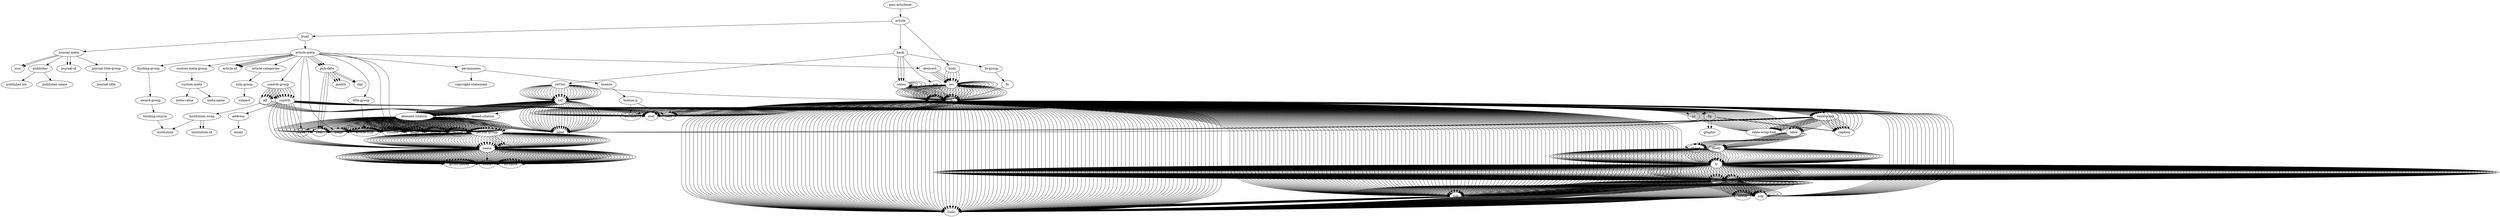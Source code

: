 digraph {
	"pmc-articleset" [label="pmc-articleset"]
	"pmc-articleset" -> article
	article [label=article]
	article -> front
	front [label=front]
	front -> "journal-meta"
	"journal-meta" [label="journal-meta"]
	"journal-meta" -> "journal-id"
	"journal-id" [label="journal-id"]
	"journal-meta" -> "journal-id"
	"journal-id" [label="journal-id"]
	"journal-meta" -> "journal-title-group"
	"journal-title-group" [label="journal-title-group"]
	"journal-title-group" -> "journal-title"
	"journal-title" [label="journal-title"]
	"journal-meta" -> issn
	issn [label=issn]
	"journal-meta" -> issn
	issn [label=issn]
	"journal-meta" -> publisher
	publisher [label=publisher]
	publisher -> "publisher-name"
	"publisher-name" [label="publisher-name"]
	publisher -> "publisher-loc"
	"publisher-loc" [label="publisher-loc"]
	front -> "article-meta"
	"article-meta" [label="article-meta"]
	"article-meta" -> "article-id"
	"article-id" [label="article-id"]
	"article-meta" -> "article-id"
	"article-id" [label="article-id"]
	"article-meta" -> "article-id"
	"article-id" [label="article-id"]
	"article-meta" -> "article-id"
	"article-id" [label="article-id"]
	"article-meta" -> "article-categories"
	"article-categories" [label="article-categories"]
	"article-categories" -> "subj-group"
	"subj-group" [label="subj-group"]
	"subj-group" -> subject
	subject [label=subject]
	"article-meta" -> "title-group"
	"title-group" [label="title-group"]
	"title-group" -> "article-title"
	"article-title" [label="article-title"]
	"article-meta" -> "contrib-group"
	"contrib-group" [label="contrib-group"]
	"contrib-group" -> contrib
	contrib [label=contrib]
	contrib -> name
	name [label=name]
	name -> surname
	surname [label=surname]
	name -> "given-names"
	"given-names" [label="given-names"]
	contrib -> address
	address [label=address]
	address -> email
	email [label=email]
	contrib -> xref
	xref [label=xref]
	contrib -> xref
	xref [label=xref]
	"contrib-group" -> contrib
	contrib [label=contrib]
	contrib -> name
	name [label=name]
	name -> surname
	surname [label=surname]
	name -> "given-names"
	"given-names" [label="given-names"]
	contrib -> xref
	xref [label=xref]
	"contrib-group" -> contrib
	contrib [label=contrib]
	contrib -> name
	name [label=name]
	name -> surname
	surname [label=surname]
	name -> "given-names"
	"given-names" [label="given-names"]
	contrib -> xref
	xref [label=xref]
	"contrib-group" -> contrib
	contrib [label=contrib]
	contrib -> name
	name [label=name]
	name -> surname
	surname [label=surname]
	name -> "given-names"
	"given-names" [label="given-names"]
	contrib -> xref
	xref [label=xref]
	"contrib-group" -> contrib
	contrib [label=contrib]
	contrib -> name
	name [label=name]
	name -> surname
	surname [label=surname]
	name -> "given-names"
	"given-names" [label="given-names"]
	contrib -> xref
	xref [label=xref]
	"contrib-group" -> contrib
	contrib [label=contrib]
	contrib -> name
	name [label=name]
	name -> surname
	surname [label=surname]
	name -> "given-names"
	"given-names" [label="given-names"]
	contrib -> xref
	xref [label=xref]
	"contrib-group" -> contrib
	contrib [label=contrib]
	contrib -> name
	name [label=name]
	name -> surname
	surname [label=surname]
	name -> "given-names"
	"given-names" [label="given-names"]
	contrib -> xref
	xref [label=xref]
	"contrib-group" -> contrib
	contrib [label=contrib]
	contrib -> name
	name [label=name]
	name -> surname
	surname [label=surname]
	name -> "given-names"
	"given-names" [label="given-names"]
	contrib -> xref
	xref [label=xref]
	"contrib-group" -> contrib
	contrib [label=contrib]
	contrib -> name
	name [label=name]
	name -> surname
	surname [label=surname]
	name -> "given-names"
	"given-names" [label="given-names"]
	contrib -> xref
	xref [label=xref]
	"contrib-group" -> aff
	aff [label=aff]
	aff -> label
	label [label=label]
	"contrib-group" -> aff
	aff [label=aff]
	aff -> label
	label [label=label]
	"contrib-group" -> aff
	aff [label=aff]
	aff -> label
	label [label=label]
	"contrib-group" -> aff
	aff [label=aff]
	aff -> label
	label [label=label]
	aff -> "institution-wrap"
	"institution-wrap" [label="institution-wrap"]
	"institution-wrap" -> "institution-id"
	"institution-id" [label="institution-id"]
	"institution-wrap" -> "institution-id"
	"institution-id" [label="institution-id"]
	"institution-wrap" -> institution
	institution [label=institution]
	"contrib-group" -> aff
	aff [label=aff]
	aff -> label
	label [label=label]
	"contrib-group" -> aff
	aff [label=aff]
	aff -> label
	label [label=label]
	"article-meta" -> "pub-date"
	"pub-date" [label="pub-date"]
	"pub-date" -> day
	day [label=day]
	"pub-date" -> month
	month [label=month]
	"pub-date" -> year
	year [label=year]
	"article-meta" -> "pub-date"
	"pub-date" [label="pub-date"]
	"pub-date" -> day
	day [label=day]
	"pub-date" -> month
	month [label=month]
	"pub-date" -> year
	year [label=year]
	"article-meta" -> "pub-date"
	"pub-date" [label="pub-date"]
	"pub-date" -> month
	month [label=month]
	"pub-date" -> year
	year [label=year]
	"article-meta" -> volume
	volume [label=volume]
	"article-meta" -> issue
	issue [label=issue]
	"article-meta" -> fpage
	fpage [label=fpage]
	"article-meta" -> lpage
	lpage [label=lpage]
	"article-meta" -> permissions
	permissions [label=permissions]
	permissions -> "copyright-statement"
	"copyright-statement" [label="copyright-statement"]
	permissions -> license
	license [label=license]
	license -> "license-p"
	"license-p" [label="license-p"]
	"license-p" -> bold
	bold [label=bold]
	"license-p" -> "ext-link"
	"ext-link" [label="ext-link"]
	"article-meta" -> abstract
	abstract [label=abstract]
	abstract -> sec
	sec [label=sec]
	sec -> title
	title [label=title]
	sec -> p
	p [label=p]
	abstract -> sec
	sec [label=sec]
	sec -> title
	title [label=title]
	sec -> p
	p [label=p]
	abstract -> sec
	sec [label=sec]
	sec -> title
	title [label=title]
	sec -> p
	p [label=p]
	p -> italic
	italic [label=italic]
	p -> sub
	sub [label=sub]
	p -> italic
	italic [label=italic]
	p -> sub
	sub [label=sub]
	p -> italic
	italic [label=italic]
	p -> sub
	sub [label=sub]
	abstract -> sec
	sec [label=sec]
	sec -> title
	title [label=title]
	sec -> p
	p [label=p]
	"article-meta" -> "funding-group"
	"funding-group" [label="funding-group"]
	"funding-group" -> "award-group"
	"award-group" [label="award-group"]
	"award-group" -> "funding-source"
	"funding-source" [label="funding-source"]
	"funding-source" -> institution
	institution [label=institution]
	"article-meta" -> "custom-meta-group"
	"custom-meta-group" [label="custom-meta-group"]
	"custom-meta-group" -> "custom-meta"
	"custom-meta" [label="custom-meta"]
	"custom-meta" -> "meta-name"
	"meta-name" [label="meta-name"]
	"custom-meta" -> "meta-value"
	"meta-value" [label="meta-value"]
	article -> body
	body [label=body]
	body -> sec
	sec [label=sec]
	sec -> title
	title [label=title]
	sec -> p
	p [label=p]
	p -> "table-wrap"
	"table-wrap" [label="table-wrap"]
	"table-wrap" -> table
	table [label=table]
	table -> tbody
	tbody [label=tbody]
	tbody -> tr
	tr [label=tr]
	tr -> td
	td [label=td]
	tbody -> tr
	tr [label=tr]
	tr -> td
	td [label=td]
	tbody -> tr
	tr [label=tr]
	tr -> td
	td [label=td]
	body -> sec
	sec [label=sec]
	sec -> title
	title [label=title]
	sec -> p
	p [label=p]
	p -> xref
	xref [label=xref]
	p -> xref
	xref [label=xref]
	p -> xref
	xref [label=xref]
	p -> xref
	xref [label=xref]
	p -> xref
	xref [label=xref]
	p -> sc
	sc [label=sc]
	p -> xref
	xref [label=xref]
	p -> xref
	xref [label=xref]
	p -> xref
	xref [label=xref]
	p -> xref
	xref [label=xref]
	p -> xref
	xref [label=xref]
	p -> xref
	xref [label=xref]
	sec -> p
	p [label=p]
	p -> xref
	xref [label=xref]
	p -> xref
	xref [label=xref]
	p -> xref
	xref [label=xref]
	p -> xref
	xref [label=xref]
	p -> xref
	xref [label=xref]
	p -> xref
	xref [label=xref]
	p -> xref
	xref [label=xref]
	p -> xref
	xref [label=xref]
	p -> xref
	xref [label=xref]
	sec -> p
	p [label=p]
	p -> xref
	xref [label=xref]
	p -> xref
	xref [label=xref]
	body -> sec
	sec [label=sec]
	sec -> title
	title [label=title]
	sec -> sec
	sec [label=sec]
	sec -> title
	title [label=title]
	sec -> p
	p [label=p]
	sec -> p
	p [label=p]
	p -> sup
	sup [label=sup]
	sec -> p
	p [label=p]
	sec -> sec
	sec [label=sec]
	sec -> title
	title [label=title]
	sec -> p
	p [label=p]
	p -> xref
	xref [label=xref]
	p -> italic
	italic [label=italic]
	p -> sub
	sub [label=sub]
	p -> sub
	sub [label=sub]
	p -> sub
	sub [label=sub]
	sec -> p
	p [label=p]
	p -> sub
	sub [label=sub]
	p -> xref
	xref [label=xref]
	sec -> p
	p [label=p]
	p -> italic
	italic [label=italic]
	p -> sub
	sub [label=sub]
	p -> xref
	xref [label=xref]
	sec -> p
	p [label=p]
	sec -> p
	p [label=p]
	p -> sub
	sub [label=sub]
	p -> xref
	xref [label=xref]
	sec -> sec
	sec [label=sec]
	sec -> title
	title [label=title]
	sec -> p
	p [label=p]
	p -> sup
	sup [label=sup]
	p -> sup
	sup [label=sup]
	p -> sup
	sup [label=sup]
	p -> sup
	sup [label=sup]
	p -> sup
	sup [label=sup]
	p -> sup
	sup [label=sup]
	sec -> sec
	sec [label=sec]
	sec -> title
	title [label=title]
	sec -> p
	p [label=p]
	sec -> p
	p [label=p]
	sec -> p
	p [label=p]
	p -> italic
	italic [label=italic]
	p -> sub
	sub [label=sub]
	p -> italic
	italic [label=italic]
	p -> sub
	sub [label=sub]
	p -> sub
	sub [label=sub]
	p -> sub
	sub [label=sub]
	p -> italic
	italic [label=italic]
	p -> sub
	sub [label=sub]
	sec -> p
	p [label=p]
	body -> sec
	sec [label=sec]
	sec -> title
	title [label=title]
	sec -> sec
	sec [label=sec]
	sec -> title
	title [label=title]
	sec -> p
	p [label=p]
	p -> xref
	xref [label=xref]
	p -> "table-wrap"
	"table-wrap" [label="table-wrap"]
	"table-wrap" -> label
	label [label=label]
	"table-wrap" -> caption
	caption [label=caption]
	caption -> p
	p [label=p]
	"table-wrap" -> table
	table [label=table]
	table -> thead
	thead [label=thead]
	thead -> tr
	tr [label=tr]
	tr -> th
	th [label=th]
	tr -> th
	th [label=th]
	th -> italic
	italic [label=italic]
	tr -> th
	th [label=th]
	th -> italic
	italic [label=italic]
	tr -> th
	th [label=th]
	th -> italic
	italic [label=italic]
	table -> tbody
	tbody [label=tbody]
	tbody -> tr
	tr [label=tr]
	tr -> td
	td [label=td]
	tr -> td
	td [label=td]
	tr -> td
	td [label=td]
	tr -> td
	td [label=td]
	tbody -> tr
	tr [label=tr]
	tr -> td
	td [label=td]
	tr -> td
	td [label=td]
	tr -> td
	td [label=td]
	tr -> td
	td [label=td]
	tbody -> tr
	tr [label=tr]
	tr -> td
	td [label=td]
	tr -> td
	td [label=td]
	tr -> td
	td [label=td]
	tr -> td
	td [label=td]
	tbody -> tr
	tr [label=tr]
	tr -> td
	td [label=td]
	tr -> td
	td [label=td]
	tr -> td
	td [label=td]
	tr -> td
	td [label=td]
	tbody -> tr
	tr [label=tr]
	tr -> td
	td [label=td]
	tbody -> tr
	tr [label=tr]
	tr -> td
	td [label=td]
	tr -> td
	td [label=td]
	tr -> td
	td [label=td]
	tr -> td
	td [label=td]
	tbody -> tr
	tr [label=tr]
	tr -> td
	td [label=td]
	tr -> td
	td [label=td]
	tr -> td
	td [label=td]
	tr -> td
	td [label=td]
	tbody -> tr
	tr [label=tr]
	tr -> td
	td [label=td]
	tr -> td
	td [label=td]
	tr -> td
	td [label=td]
	tr -> td
	td [label=td]
	tbody -> tr
	tr [label=tr]
	tr -> td
	td [label=td]
	tbody -> tr
	tr [label=tr]
	tr -> td
	td [label=td]
	tr -> td
	td [label=td]
	tr -> td
	td [label=td]
	tr -> td
	td [label=td]
	tbody -> tr
	tr [label=tr]
	tr -> td
	td [label=td]
	tr -> td
	td [label=td]
	tr -> td
	td [label=td]
	tr -> td
	td [label=td]
	tbody -> tr
	tr [label=tr]
	tr -> td
	td [label=td]
	tr -> td
	td [label=td]
	tr -> td
	td [label=td]
	tr -> td
	td [label=td]
	tbody -> tr
	tr [label=tr]
	tr -> td
	td [label=td]
	tr -> td
	td [label=td]
	tr -> td
	td [label=td]
	tr -> td
	td [label=td]
	tbody -> tr
	tr [label=tr]
	tr -> td
	td [label=td]
	td -> sup
	sup [label=sup]
	tr -> td
	td [label=td]
	tr -> td
	td [label=td]
	tr -> td
	td [label=td]
	"table-wrap" -> "table-wrap-foot"
	"table-wrap-foot" [label="table-wrap-foot"]
	"table-wrap-foot" -> p
	p [label=p]
	p -> italic
	italic [label=italic]
	"table-wrap-foot" -> p
	p [label=p]
	p -> italic
	italic [label=italic]
	p -> italic
	italic [label=italic]
	sec -> sec
	sec [label=sec]
	sec -> title
	title [label=title]
	sec -> p
	p [label=p]
	p -> xref
	xref [label=xref]
	p -> xref
	xref [label=xref]
	p -> fig
	fig [label=fig]
	fig -> label
	label [label=label]
	fig -> caption
	caption [label=caption]
	caption -> p
	p [label=p]
	p -> bold
	bold [label=bold]
	p -> bold
	bold [label=bold]
	p -> bold
	bold [label=bold]
	p -> italic
	italic [label=italic]
	p -> italic
	italic [label=italic]
	p -> italic
	italic [label=italic]
	fig -> graphic
	graphic [label=graphic]
	p -> fig
	fig [label=fig]
	fig -> label
	label [label=label]
	fig -> caption
	caption [label=caption]
	caption -> p
	p [label=p]
	p -> bold
	bold [label=bold]
	p -> bold
	bold [label=bold]
	p -> bold
	bold [label=bold]
	p -> italic
	italic [label=italic]
	p -> italic
	italic [label=italic]
	p -> italic
	italic [label=italic]
	p -> italic
	italic [label=italic]
	fig -> graphic
	graphic [label=graphic]
	sec -> sec
	sec [label=sec]
	sec -> title
	title [label=title]
	sec -> p
	p [label=p]
	p -> xref
	xref [label=xref]
	p -> xref
	xref [label=xref]
	p -> italic
	italic [label=italic]
	p -> sub
	sub [label=sub]
	p -> xref
	xref [label=xref]
	p -> xref
	xref [label=xref]
	p -> sub
	sub [label=sub]
	p -> sub
	sub [label=sub]
	p -> italic
	italic [label=italic]
	p -> sub
	sub [label=sub]
	p -> "table-wrap"
	"table-wrap" [label="table-wrap"]
	"table-wrap" -> label
	label [label=label]
	"table-wrap" -> caption
	caption [label=caption]
	caption -> p
	p [label=p]
	"table-wrap" -> table
	table [label=table]
	table -> thead
	thead [label=thead]
	thead -> tr
	tr [label=tr]
	tr -> th
	th [label=th]
	tr -> th
	th [label=th]
	th -> break
	break [label=break]
	th -> italic
	italic [label=italic]
	th -> italic
	italic [label=italic]
	tr -> th
	th [label=th]
	th -> break
	break [label=break]
	th -> italic
	italic [label=italic]
	th -> italic
	italic [label=italic]
	tr -> th
	th [label=th]
	th -> break
	break [label=break]
	th -> italic
	italic [label=italic]
	th -> italic
	italic [label=italic]
	table -> tbody
	tbody [label=tbody]
	tbody -> tr
	tr [label=tr]
	tr -> td
	td [label=td]
	tbody -> tr
	tr [label=tr]
	tr -> td
	td [label=td]
	td -> sub
	sub [label=sub]
	tr -> td
	td [label=td]
	tr -> td
	td [label=td]
	tr -> td
	td [label=td]
	tbody -> tr
	tr [label=tr]
	tr -> td
	td [label=td]
	td -> sub
	sub [label=sub]
	tr -> td
	td [label=td]
	tr -> td
	td [label=td]
	tr -> td
	td [label=td]
	tbody -> tr
	tr [label=tr]
	tr -> td
	td [label=td]
	td -> italic
	italic [label=italic]
	td -> sub
	sub [label=sub]
	tr -> td
	td [label=td]
	tr -> td
	td [label=td]
	tr -> td
	td [label=td]
	tbody -> tr
	tr [label=tr]
	tr -> td
	td [label=td]
	td -> italic
	italic [label=italic]
	td -> sub
	sub [label=sub]
	tr -> td
	td [label=td]
	tr -> td
	td [label=td]
	tr -> td
	td [label=td]
	tbody -> tr
	tr [label=tr]
	tr -> td
	td [label=td]
	td -> italic
	italic [label=italic]
	td -> sub
	sub [label=sub]
	tr -> td
	td [label=td]
	tr -> td
	td [label=td]
	tr -> td
	td [label=td]
	tbody -> tr
	tr [label=tr]
	tr -> td
	td [label=td]
	td -> sub
	sub [label=sub]
	td -> sup
	sup [label=sup]
	tr -> td
	td [label=td]
	tr -> td
	td [label=td]
	tr -> td
	td [label=td]
	tbody -> tr
	tr [label=tr]
	tr -> td
	td [label=td]
	td -> sub
	sub [label=sub]
	td -> sup
	sup [label=sup]
	tr -> td
	td [label=td]
	tr -> td
	td [label=td]
	tr -> td
	td [label=td]
	tbody -> tr
	tr [label=tr]
	tr -> td
	td [label=td]
	td -> italic
	italic [label=italic]
	td -> sub
	sub [label=sub]
	td -> sup
	sup [label=sup]
	tr -> td
	td [label=td]
	tr -> td
	td [label=td]
	tr -> td
	td [label=td]
	"table-wrap" -> table
	table [label=table]
	table -> thead
	thead [label=thead]
	thead -> tr
	tr [label=tr]
	tr -> th
	th [label=th]
	tr -> th
	th [label=th]
	th -> break
	break [label=break]
	th -> break
	break [label=break]
	th -> italic
	italic [label=italic]
	th -> italic
	italic [label=italic]
	tr -> th
	th [label=th]
	th -> break
	break [label=break]
	th -> italic
	italic [label=italic]
	th -> italic
	italic [label=italic]
	tr -> th
	th [label=th]
	th -> break
	break [label=break]
	th -> italic
	italic [label=italic]
	th -> italic
	italic [label=italic]
	table -> tbody
	tbody [label=tbody]
	tbody -> tr
	tr [label=tr]
	tr -> td
	td [label=td]
	tbody -> tr
	tr [label=tr]
	tr -> td
	td [label=td]
	td -> sub
	sub [label=sub]
	tr -> td
	td [label=td]
	tr -> td
	td [label=td]
	tr -> td
	td [label=td]
	tbody -> tr
	tr [label=tr]
	tr -> td
	td [label=td]
	td -> sub
	sub [label=sub]
	tr -> td
	td [label=td]
	tr -> td
	td [label=td]
	tr -> td
	td [label=td]
	td -> sup
	sup [label=sup]
	tbody -> tr
	tr [label=tr]
	tr -> td
	td [label=td]
	td -> italic
	italic [label=italic]
	td -> sub
	sub [label=sub]
	tr -> td
	td [label=td]
	tr -> td
	td [label=td]
	tr -> td
	td [label=td]
	td -> sup
	sup [label=sup]
	tbody -> tr
	tr [label=tr]
	tr -> td
	td [label=td]
	td -> italic
	italic [label=italic]
	td -> sub
	sub [label=sub]
	tr -> td
	td [label=td]
	tr -> td
	td [label=td]
	tr -> td
	td [label=td]
	td -> sup
	sup [label=sup]
	tbody -> tr
	tr [label=tr]
	tr -> td
	td [label=td]
	td -> italic
	italic [label=italic]
	td -> sub
	sub [label=sub]
	tr -> td
	td [label=td]
	tr -> td
	td [label=td]
	tr -> td
	td [label=td]
	tbody -> tr
	tr [label=tr]
	tr -> td
	td [label=td]
	td -> sub
	sub [label=sub]
	td -> sup
	sup [label=sup]
	tr -> td
	td [label=td]
	tr -> td
	td [label=td]
	tr -> td
	td [label=td]
	tbody -> tr
	tr [label=tr]
	tr -> td
	td [label=td]
	td -> sub
	sub [label=sub]
	td -> sup
	sup [label=sup]
	tr -> td
	td [label=td]
	tr -> td
	td [label=td]
	tr -> td
	td [label=td]
	td -> sup
	sup [label=sup]
	tbody -> tr
	tr [label=tr]
	tr -> td
	td [label=td]
	td -> italic
	italic [label=italic]
	td -> sub
	sub [label=sub]
	td -> sup
	sup [label=sup]
	tr -> td
	td [label=td]
	tr -> td
	td [label=td]
	tr -> td
	td [label=td]
	td -> sup
	sup [label=sup]
	"table-wrap" -> "table-wrap-foot"
	"table-wrap-foot" [label="table-wrap-foot"]
	"table-wrap-foot" -> p
	p [label=p]
	p -> italic
	italic [label=italic]
	p -> sub
	sub [label=sub]
	p -> italic
	italic [label=italic]
	p -> sub
	sub [label=sub]
	"table-wrap-foot" -> p
	p [label=p]
	p -> italic
	italic [label=italic]
	p -> italic
	italic [label=italic]
	p -> sub
	sub [label=sub]
	sub -> italic
	italic [label=italic]
	p -> italic
	italic [label=italic]
	p -> sub
	sub [label=sub]
	sub -> italic
	italic [label=italic]
	p -> italic
	italic [label=italic]
	p -> sub
	sub [label=sub]
	sub -> italic
	italic [label=italic]
	p -> italic
	italic [label=italic]
	p -> italic
	italic [label=italic]
	p -> italic
	italic [label=italic]
	p -> italic
	italic [label=italic]
	p -> italic
	italic [label=italic]
	p -> italic
	italic [label=italic]
	p -> sub
	sub [label=sub]
	sub -> italic
	italic [label=italic]
	p -> italic
	italic [label=italic]
	p -> sub
	sub [label=sub]
	sub -> italic
	italic [label=italic]
	"table-wrap-foot" -> p
	p [label=p]
	p -> sup
	sup [label=sup]
	"table-wrap-foot" -> p
	p [label=p]
	p -> sup
	sup [label=sup]
	p -> italic
	italic [label=italic]
	"table-wrap-foot" -> p
	p [label=p]
	p -> sup
	sup [label=sup]
	p -> "table-wrap"
	"table-wrap" [label="table-wrap"]
	"table-wrap" -> label
	label [label=label]
	"table-wrap" -> caption
	caption [label=caption]
	caption -> p
	p [label=p]
	"table-wrap" -> table
	table [label=table]
	table -> thead
	thead [label=thead]
	thead -> tr
	tr [label=tr]
	tr -> th
	th [label=th]
	tr -> th
	th [label=th]
	tr -> th
	th [label=th]
	th -> sup
	sup [label=sup]
	tr -> th
	th [label=th]
	th -> sup
	sup [label=sup]
	thead -> tr
	tr [label=tr]
	tr -> th
	th [label=th]
	tr -> th
	th [label=th]
	th -> break
	break [label=break]
	table -> tbody
	tbody [label=tbody]
	tbody -> tr
	tr [label=tr]
	tr -> td
	td [label=td]
	tbody -> tr
	tr [label=tr]
	tr -> td
	td [label=td]
	td -> sub
	sub [label=sub]
	tr -> td
	td [label=td]
	tr -> td
	td [label=td]
	tr -> td
	td [label=td]
	tr -> td
	td [label=td]
	tbody -> tr
	tr [label=tr]
	tr -> td
	td [label=td]
	td -> sub
	sub [label=sub]
	tr -> td
	td [label=td]
	tr -> td
	td [label=td]
	tr -> td
	td [label=td]
	tr -> td
	td [label=td]
	tbody -> tr
	tr [label=tr]
	tr -> td
	td [label=td]
	td -> italic
	italic [label=italic]
	td -> sub
	sub [label=sub]
	tr -> td
	td [label=td]
	tr -> td
	td [label=td]
	tr -> td
	td [label=td]
	tr -> td
	td [label=td]
	tbody -> tr
	tr [label=tr]
	tr -> td
	td [label=td]
	tbody -> tr
	tr [label=tr]
	tr -> td
	td [label=td]
	td -> sub
	sub [label=sub]
	tr -> td
	td [label=td]
	tr -> td
	td [label=td]
	tr -> td
	td [label=td]
	tr -> td
	td [label=td]
	tbody -> tr
	tr [label=tr]
	tr -> td
	td [label=td]
	td -> sub
	sub [label=sub]
	tr -> td
	td [label=td]
	tr -> td
	td [label=td]
	tr -> td
	td [label=td]
	tr -> td
	td [label=td]
	tbody -> tr
	tr [label=tr]
	tr -> td
	td [label=td]
	td -> italic
	italic [label=italic]
	td -> sub
	sub [label=sub]
	tr -> td
	td [label=td]
	tr -> td
	td [label=td]
	tr -> td
	td [label=td]
	tr -> td
	td [label=td]
	"table-wrap" -> "table-wrap-foot"
	"table-wrap-foot" [label="table-wrap-foot"]
	"table-wrap-foot" -> p
	p [label=p]
	p -> italic
	italic [label=italic]
	p -> italic
	italic [label=italic]
	p -> sub
	sub [label=sub]
	sub -> italic
	italic [label=italic]
	p -> italic
	italic [label=italic]
	p -> sub
	sub [label=sub]
	sub -> italic
	italic [label=italic]
	p -> italic
	italic [label=italic]
	p -> italic
	italic [label=italic]
	p -> sub
	sub [label=sub]
	sub -> italic
	italic [label=italic]
	p -> italic
	italic [label=italic]
	p -> italic
	italic [label=italic]
	p -> italic
	italic [label=italic]
	"table-wrap-foot" -> p
	p [label=p]
	p -> sup
	sup [label=sup]
	sec -> p
	p [label=p]
	p -> sub
	sub [label=sub]
	p -> sub
	sub [label=sub]
	p -> xref
	xref [label=xref]
	p -> italic
	italic [label=italic]
	p -> sub
	sub [label=sub]
	p -> xref
	xref [label=xref]
	p -> italic
	italic [label=italic]
	p -> sub
	sub [label=sub]
	p -> italic
	italic [label=italic]
	p -> sub
	sub [label=sub]
	p -> xref
	xref [label=xref]
	sec -> p
	p [label=p]
	p -> xref
	xref [label=xref]
	p -> italic
	italic [label=italic]
	p -> sub
	sub [label=sub]
	p -> xref
	xref [label=xref]
	p -> sub
	sub [label=sub]
	p -> sub
	sub [label=sub]
	p -> xref
	xref [label=xref]
	p -> italic
	italic [label=italic]
	p -> sub
	sub [label=sub]
	p -> xref
	xref [label=xref]
	p -> "table-wrap"
	"table-wrap" [label="table-wrap"]
	"table-wrap" -> label
	label [label=label]
	"table-wrap" -> caption
	caption [label=caption]
	caption -> p
	p [label=p]
	"table-wrap" -> table
	table [label=table]
	table -> thead
	thead [label=thead]
	thead -> tr
	tr [label=tr]
	tr -> th
	th [label=th]
	tr -> th
	th [label=th]
	tr -> th
	th [label=th]
	th -> sup
	sup [label=sup]
	tr -> th
	th [label=th]
	th -> sup
	sup [label=sup]
	thead -> tr
	tr [label=tr]
	tr -> th
	th [label=th]
	tr -> th
	th [label=th]
	table -> tbody
	tbody [label=tbody]
	tbody -> tr
	tr [label=tr]
	tr -> td
	td [label=td]
	tbody -> tr
	tr [label=tr]
	tr -> td
	td [label=td]
	td -> sub
	sub [label=sub]
	tr -> td
	td [label=td]
	tr -> td
	td [label=td]
	tr -> td
	td [label=td]
	tr -> td
	td [label=td]
	tbody -> tr
	tr [label=tr]
	tr -> td
	td [label=td]
	td -> sub
	sub [label=sub]
	tr -> td
	td [label=td]
	tr -> td
	td [label=td]
	tr -> td
	td [label=td]
	tr -> td
	td [label=td]
	tbody -> tr
	tr [label=tr]
	tr -> td
	td [label=td]
	td -> italic
	italic [label=italic]
	td -> sub
	sub [label=sub]
	tr -> td
	td [label=td]
	tr -> td
	td [label=td]
	tr -> td
	td [label=td]
	tr -> td
	td [label=td]
	tbody -> tr
	tr [label=tr]
	tr -> td
	td [label=td]
	tbody -> tr
	tr [label=tr]
	tr -> td
	td [label=td]
	td -> sub
	sub [label=sub]
	tr -> td
	td [label=td]
	tr -> td
	td [label=td]
	tr -> td
	td [label=td]
	tr -> td
	td [label=td]
	tbody -> tr
	tr [label=tr]
	tr -> td
	td [label=td]
	td -> sub
	sub [label=sub]
	tr -> td
	td [label=td]
	tr -> td
	td [label=td]
	tr -> td
	td [label=td]
	tr -> td
	td [label=td]
	tbody -> tr
	tr [label=tr]
	tr -> td
	td [label=td]
	td -> italic
	italic [label=italic]
	td -> sub
	sub [label=sub]
	tr -> td
	td [label=td]
	tr -> td
	td [label=td]
	tr -> td
	td [label=td]
	tr -> td
	td [label=td]
	"table-wrap" -> "table-wrap-foot"
	"table-wrap-foot" [label="table-wrap-foot"]
	"table-wrap-foot" -> p
	p [label=p]
	p -> italic
	italic [label=italic]
	p -> italic
	italic [label=italic]
	p -> sub
	sub [label=sub]
	sub -> italic
	italic [label=italic]
	p -> italic
	italic [label=italic]
	p -> sub
	sub [label=sub]
	sub -> italic
	italic [label=italic]
	p -> italic
	italic [label=italic]
	p -> italic
	italic [label=italic]
	p -> sub
	sub [label=sub]
	sub -> italic
	italic [label=italic]
	p -> italic
	italic [label=italic]
	p -> italic
	italic [label=italic]
	p -> italic
	italic [label=italic]
	p -> italic
	italic [label=italic]
	"table-wrap-foot" -> p
	p [label=p]
	p -> sup
	sup [label=sup]
	sec -> p
	p [label=p]
	p -> xref
	xref [label=xref]
	p -> sub
	sub [label=sub]
	p -> sub
	sub [label=sub]
	p -> italic
	italic [label=italic]
	p -> sub
	sub [label=sub]
	p -> xref
	xref [label=xref]
	p -> italic
	italic [label=italic]
	p -> sub
	sub [label=sub]
	p -> italic
	italic [label=italic]
	p -> sub
	sub [label=sub]
	p -> xref
	xref [label=xref]
	sec -> sec
	sec [label=sec]
	sec -> title
	title [label=title]
	sec -> p
	p [label=p]
	p -> xref
	xref [label=xref]
	p -> xref
	xref [label=xref]
	p -> italic
	italic [label=italic]
	p -> sub
	sub [label=sub]
	p -> xref
	xref [label=xref]
	p -> sub
	sub [label=sub]
	p -> sub
	sub [label=sub]
	p -> italic
	italic [label=italic]
	p -> sub
	sub [label=sub]
	p -> xref
	xref [label=xref]
	p -> sub
	sub [label=sub]
	p -> sub
	sub [label=sub]
	p -> italic
	italic [label=italic]
	p -> sub
	sub [label=sub]
	p -> "table-wrap"
	"table-wrap" [label="table-wrap"]
	"table-wrap" -> label
	label [label=label]
	"table-wrap" -> caption
	caption [label=caption]
	caption -> p
	p [label=p]
	"table-wrap" -> table
	table [label=table]
	table -> thead
	thead [label=thead]
	thead -> tr
	tr [label=tr]
	tr -> th
	th [label=th]
	tr -> th
	th [label=th]
	th -> break
	break [label=break]
	th -> italic
	italic [label=italic]
	th -> italic
	italic [label=italic]
	tr -> th
	th [label=th]
	th -> break
	break [label=break]
	th -> break
	break [label=break]
	th -> italic
	italic [label=italic]
	th -> italic
	italic [label=italic]
	tr -> th
	th [label=th]
	th -> break
	break [label=break]
	th -> italic
	italic [label=italic]
	th -> italic
	italic [label=italic]
	table -> tbody
	tbody [label=tbody]
	tbody -> tr
	tr [label=tr]
	tr -> td
	td [label=td]
	tbody -> tr
	tr [label=tr]
	tr -> td
	td [label=td]
	td -> sub
	sub [label=sub]
	tr -> td
	td [label=td]
	tr -> td
	td [label=td]
	tr -> td
	td [label=td]
	td -> sup
	sup [label=sup]
	tbody -> tr
	tr [label=tr]
	tr -> td
	td [label=td]
	td -> sub
	sub [label=sub]
	tr -> td
	td [label=td]
	tr -> td
	td [label=td]
	tr -> td
	td [label=td]
	tbody -> tr
	tr [label=tr]
	tr -> td
	td [label=td]
	td -> italic
	italic [label=italic]
	td -> sub
	sub [label=sub]
	tr -> td
	td [label=td]
	tr -> td
	td [label=td]
	tr -> td
	td [label=td]
	tbody -> tr
	tr [label=tr]
	tr -> td
	td [label=td]
	td -> italic
	italic [label=italic]
	td -> sub
	sub [label=sub]
	tr -> td
	td [label=td]
	tr -> td
	td [label=td]
	tr -> td
	td [label=td]
	tbody -> tr
	tr [label=tr]
	tr -> td
	td [label=td]
	td -> italic
	italic [label=italic]
	td -> sub
	sub [label=sub]
	tr -> td
	td [label=td]
	tr -> td
	td [label=td]
	tr -> td
	td [label=td]
	td -> sup
	sup [label=sup]
	tbody -> tr
	tr [label=tr]
	tr -> td
	td [label=td]
	tbody -> tr
	tr [label=tr]
	tr -> td
	td [label=td]
	td -> sub
	sub [label=sub]
	tr -> td
	td [label=td]
	tr -> td
	td [label=td]
	tr -> td
	td [label=td]
	tbody -> tr
	tr [label=tr]
	tr -> td
	td [label=td]
	td -> sub
	sub [label=sub]
	tr -> td
	td [label=td]
	tr -> td
	td [label=td]
	tr -> td
	td [label=td]
	tbody -> tr
	tr [label=tr]
	tr -> td
	td [label=td]
	td -> italic
	italic [label=italic]
	td -> sub
	sub [label=sub]
	tr -> td
	td [label=td]
	tr -> td
	td [label=td]
	tr -> td
	td [label=td]
	tbody -> tr
	tr [label=tr]
	tr -> td
	td [label=td]
	td -> italic
	italic [label=italic]
	td -> sub
	sub [label=sub]
	tr -> td
	td [label=td]
	tr -> td
	td [label=td]
	tr -> td
	td [label=td]
	tbody -> tr
	tr [label=tr]
	tr -> td
	td [label=td]
	td -> italic
	italic [label=italic]
	td -> sub
	sub [label=sub]
	tr -> td
	td [label=td]
	tr -> td
	td [label=td]
	tr -> td
	td [label=td]
	"table-wrap" -> "table-wrap-foot"
	"table-wrap-foot" [label="table-wrap-foot"]
	"table-wrap-foot" -> p
	p [label=p]
	p -> italic
	italic [label=italic]
	p -> sub
	sub [label=sub]
	p -> italic
	italic [label=italic]
	p -> sub
	sub [label=sub]
	"table-wrap-foot" -> p
	p [label=p]
	p -> italic
	italic [label=italic]
	p -> italic
	italic [label=italic]
	p -> sub
	sub [label=sub]
	sub -> italic
	italic [label=italic]
	p -> italic
	italic [label=italic]
	p -> sub
	sub [label=sub]
	sub -> italic
	italic [label=italic]
	p -> italic
	italic [label=italic]
	p -> sub
	sub [label=sub]
	sub -> italic
	italic [label=italic]
	p -> italic
	italic [label=italic]
	p -> italic
	italic [label=italic]
	p -> italic
	italic [label=italic]
	p -> italic
	italic [label=italic]
	p -> italic
	italic [label=italic]
	p -> sub
	sub [label=sub]
	sub -> italic
	italic [label=italic]
	p -> italic
	italic [label=italic]
	p -> sub
	sub [label=sub]
	sub -> italic
	italic [label=italic]
	"table-wrap-foot" -> p
	p [label=p]
	p -> sup
	sup [label=sup]
	p -> italic
	italic [label=italic]
	p -> "table-wrap"
	"table-wrap" [label="table-wrap"]
	"table-wrap" -> label
	label [label=label]
	"table-wrap" -> caption
	caption [label=caption]
	caption -> p
	p [label=p]
	"table-wrap" -> table
	table [label=table]
	table -> thead
	thead [label=thead]
	thead -> tr
	tr [label=tr]
	tr -> th
	th [label=th]
	tr -> th
	th [label=th]
	tr -> th
	th [label=th]
	th -> sup
	sup [label=sup]
	tr -> th
	th [label=th]
	th -> sup
	sup [label=sup]
	thead -> tr
	tr [label=tr]
	tr -> th
	th [label=th]
	tr -> th
	th [label=th]
	table -> tbody
	tbody [label=tbody]
	tbody -> tr
	tr [label=tr]
	tr -> td
	td [label=td]
	tbody -> tr
	tr [label=tr]
	tr -> td
	td [label=td]
	tbody -> tr
	tr [label=tr]
	tr -> td
	td [label=td]
	td -> sub
	sub [label=sub]
	tr -> td
	td [label=td]
	tr -> td
	td [label=td]
	tr -> td
	td [label=td]
	tr -> td
	td [label=td]
	tbody -> tr
	tr [label=tr]
	tr -> td
	td [label=td]
	td -> sub
	sub [label=sub]
	tr -> td
	td [label=td]
	tr -> td
	td [label=td]
	tr -> td
	td [label=td]
	tr -> td
	td [label=td]
	tbody -> tr
	tr [label=tr]
	tr -> td
	td [label=td]
	td -> italic
	italic [label=italic]
	td -> sub
	sub [label=sub]
	tr -> td
	td [label=td]
	tr -> td
	td [label=td]
	tr -> td
	td [label=td]
	tr -> td
	td [label=td]
	tbody -> tr
	tr [label=tr]
	tr -> td
	td [label=td]
	tbody -> tr
	tr [label=tr]
	tr -> td
	td [label=td]
	td -> sub
	sub [label=sub]
	tr -> td
	td [label=td]
	tr -> td
	td [label=td]
	tr -> td
	td [label=td]
	tr -> td
	td [label=td]
	tbody -> tr
	tr [label=tr]
	tr -> td
	td [label=td]
	td -> sub
	sub [label=sub]
	tr -> td
	td [label=td]
	tr -> td
	td [label=td]
	tr -> td
	td [label=td]
	tr -> td
	td [label=td]
	tbody -> tr
	tr [label=tr]
	tr -> td
	td [label=td]
	td -> italic
	italic [label=italic]
	td -> sub
	sub [label=sub]
	tr -> td
	td [label=td]
	tr -> td
	td [label=td]
	tr -> td
	td [label=td]
	tr -> td
	td [label=td]
	tbody -> tr
	tr [label=tr]
	tr -> td
	td [label=td]
	tbody -> tr
	tr [label=tr]
	tr -> td
	td [label=td]
	tbody -> tr
	tr [label=tr]
	tr -> td
	td [label=td]
	td -> sub
	sub [label=sub]
	tr -> td
	td [label=td]
	tr -> td
	td [label=td]
	tr -> td
	td [label=td]
	tr -> td
	td [label=td]
	tbody -> tr
	tr [label=tr]
	tr -> td
	td [label=td]
	td -> sub
	sub [label=sub]
	tr -> td
	td [label=td]
	tr -> td
	td [label=td]
	tr -> td
	td [label=td]
	tr -> td
	td [label=td]
	tbody -> tr
	tr [label=tr]
	tr -> td
	td [label=td]
	td -> italic
	italic [label=italic]
	td -> sub
	sub [label=sub]
	tr -> td
	td [label=td]
	tr -> td
	td [label=td]
	tr -> td
	td [label=td]
	tr -> td
	td [label=td]
	tbody -> tr
	tr [label=tr]
	tr -> td
	td [label=td]
	tbody -> tr
	tr [label=tr]
	tr -> td
	td [label=td]
	td -> sub
	sub [label=sub]
	tr -> td
	td [label=td]
	tr -> td
	td [label=td]
	tr -> td
	td [label=td]
	tr -> td
	td [label=td]
	tbody -> tr
	tr [label=tr]
	tr -> td
	td [label=td]
	td -> sub
	sub [label=sub]
	tr -> td
	td [label=td]
	tr -> td
	td [label=td]
	tr -> td
	td [label=td]
	tr -> td
	td [label=td]
	tbody -> tr
	tr [label=tr]
	tr -> td
	td [label=td]
	td -> italic
	italic [label=italic]
	td -> sub
	sub [label=sub]
	tr -> td
	td [label=td]
	tr -> td
	td [label=td]
	tr -> td
	td [label=td]
	tr -> td
	td [label=td]
	"table-wrap" -> "table-wrap-foot"
	"table-wrap-foot" [label="table-wrap-foot"]
	"table-wrap-foot" -> p
	p [label=p]
	p -> italic
	italic [label=italic]
	p -> italic
	italic [label=italic]
	p -> sub
	sub [label=sub]
	sub -> italic
	italic [label=italic]
	p -> italic
	italic [label=italic]
	p -> sub
	sub [label=sub]
	sub -> italic
	italic [label=italic]
	p -> italic
	italic [label=italic]
	p -> italic
	italic [label=italic]
	p -> sub
	sub [label=sub]
	sub -> italic
	italic [label=italic]
	p -> italic
	italic [label=italic]
	p -> italic
	italic [label=italic]
	p -> italic
	italic [label=italic]
	"table-wrap-foot" -> p
	p [label=p]
	p -> sup
	sup [label=sup]
	sec -> p
	p [label=p]
	p -> xref
	xref [label=xref]
	p -> sub
	sub [label=sub]
	p -> sub
	sub [label=sub]
	p -> italic
	italic [label=italic]
	p -> sub
	sub [label=sub]
	p -> xref
	xref [label=xref]
	p -> sub
	sub [label=sub]
	p -> sub
	sub [label=sub]
	p -> italic
	italic [label=italic]
	p -> sub
	sub [label=sub]
	p -> sub
	sub [label=sub]
	p -> sub
	sub [label=sub]
	p -> italic
	italic [label=italic]
	p -> sub
	sub [label=sub]
	p -> xref
	xref [label=xref]
	sec -> sec
	sec [label=sec]
	sec -> title
	title [label=title]
	sec -> p
	p [label=p]
	p -> xref
	xref [label=xref]
	p -> italic
	italic [label=italic]
	p -> sub
	sub [label=sub]
	p -> italic
	italic [label=italic]
	p -> sub
	sub [label=sub]
	p -> italic
	italic [label=italic]
	p -> sub
	sub [label=sub]
	p -> italic
	italic [label=italic]
	p -> sub
	sub [label=sub]
	p -> italic
	italic [label=italic]
	p -> sub
	sub [label=sub]
	p -> "table-wrap"
	"table-wrap" [label="table-wrap"]
	"table-wrap" -> label
	label [label=label]
	"table-wrap" -> caption
	caption [label=caption]
	caption -> p
	p [label=p]
	"table-wrap" -> table
	table [label=table]
	table -> thead
	thead [label=thead]
	thead -> tr
	tr [label=tr]
	tr -> th
	th [label=th]
	tr -> th
	th [label=th]
	thead -> tr
	tr [label=tr]
	tr -> th
	th [label=th]
	th -> italic
	italic [label=italic]
	th -> italic
	italic [label=italic]
	th -> sup
	sup [label=sup]
	tr -> th
	th [label=th]
	th -> italic
	italic [label=italic]
	th -> italic
	italic [label=italic]
	th -> sup
	sup [label=sup]
	tr -> th
	th [label=th]
	th -> italic
	italic [label=italic]
	th -> italic
	italic [label=italic]
	th -> sup
	sup [label=sup]
	table -> tbody
	tbody [label=tbody]
	tbody -> tr
	tr [label=tr]
	tr -> td
	td [label=td]
	tbody -> tr
	tr [label=tr]
	tr -> td
	td [label=td]
	td -> sub
	sub [label=sub]
	tr -> td
	td [label=td]
	tr -> td
	td [label=td]
	tr -> td
	td [label=td]
	tbody -> tr
	tr [label=tr]
	tr -> td
	td [label=td]
	td -> sub
	sub [label=sub]
	tr -> td
	td [label=td]
	tr -> td
	td [label=td]
	tr -> td
	td [label=td]
	tbody -> tr
	tr [label=tr]
	tr -> td
	td [label=td]
	td -> italic
	italic [label=italic]
	td -> sub
	sub [label=sub]
	tr -> td
	td [label=td]
	tr -> td
	td [label=td]
	tr -> td
	td [label=td]
	tbody -> tr
	tr [label=tr]
	tr -> td
	td [label=td]
	td -> italic
	italic [label=italic]
	td -> sub
	sub [label=sub]
	tr -> td
	td [label=td]
	tr -> td
	td [label=td]
	tr -> td
	td [label=td]
	tbody -> tr
	tr [label=tr]
	tr -> td
	td [label=td]
	td -> italic
	italic [label=italic]
	td -> sub
	sub [label=sub]
	tr -> td
	td [label=td]
	tr -> td
	td [label=td]
	tr -> td
	td [label=td]
	tbody -> tr
	tr [label=tr]
	tr -> td
	td [label=td]
	tbody -> tr
	tr [label=tr]
	tr -> td
	td [label=td]
	td -> sub
	sub [label=sub]
	tr -> td
	td [label=td]
	tr -> td
	td [label=td]
	tr -> td
	td [label=td]
	tbody -> tr
	tr [label=tr]
	tr -> td
	td [label=td]
	td -> sub
	sub [label=sub]
	tr -> td
	td [label=td]
	tr -> td
	td [label=td]
	tr -> td
	td [label=td]
	tbody -> tr
	tr [label=tr]
	tr -> td
	td [label=td]
	td -> italic
	italic [label=italic]
	td -> sub
	sub [label=sub]
	tr -> td
	td [label=td]
	tr -> td
	td [label=td]
	tr -> td
	td [label=td]
	tbody -> tr
	tr [label=tr]
	tr -> td
	td [label=td]
	td -> italic
	italic [label=italic]
	td -> sub
	sub [label=sub]
	tr -> td
	td [label=td]
	tr -> td
	td [label=td]
	tr -> td
	td [label=td]
	tbody -> tr
	tr [label=tr]
	tr -> td
	td [label=td]
	td -> italic
	italic [label=italic]
	td -> sub
	sub [label=sub]
	tr -> td
	td [label=td]
	tr -> td
	td [label=td]
	tr -> td
	td [label=td]
	"table-wrap" -> "table-wrap-foot"
	"table-wrap-foot" [label="table-wrap-foot"]
	"table-wrap-foot" -> p
	p [label=p]
	p -> italic
	italic [label=italic]
	p -> sub
	sub [label=sub]
	p -> italic
	italic [label=italic]
	p -> sub
	sub [label=sub]
	"table-wrap-foot" -> p
	p [label=p]
	p -> italic
	italic [label=italic]
	p -> italic
	italic [label=italic]
	p -> sub
	sub [label=sub]
	sub -> italic
	italic [label=italic]
	p -> italic
	italic [label=italic]
	p -> sub
	sub [label=sub]
	sub -> italic
	italic [label=italic]
	p -> italic
	italic [label=italic]
	p -> sub
	sub [label=sub]
	sub -> italic
	italic [label=italic]
	p -> italic
	italic [label=italic]
	p -> italic
	italic [label=italic]
	p -> italic
	italic [label=italic]
	p -> italic
	italic [label=italic]
	p -> italic
	italic [label=italic]
	p -> sub
	sub [label=sub]
	sub -> italic
	italic [label=italic]
	p -> italic
	italic [label=italic]
	p -> sub
	sub [label=sub]
	sub -> italic
	italic [label=italic]
	"table-wrap-foot" -> p
	p [label=p]
	p -> sup
	sup [label=sup]
	p -> italic
	italic [label=italic]
	p -> sub
	sub [label=sub]
	p -> italic
	italic [label=italic]
	p -> sub
	sub [label=sub]
	p -> italic
	italic [label=italic]
	p -> sub
	sub [label=sub]
	p -> italic
	italic [label=italic]
	p -> sub
	sub [label=sub]
	p -> italic
	italic [label=italic]
	p -> sub
	sub [label=sub]
	"table-wrap-foot" -> p
	p [label=p]
	p -> sup
	sup [label=sup]
	p -> italic
	italic [label=italic]
	p -> sub
	sub [label=sub]
	p -> italic
	italic [label=italic]
	p -> sub
	sub [label=sub]
	p -> italic
	italic [label=italic]
	p -> sub
	sub [label=sub]
	p -> italic
	italic [label=italic]
	p -> sub
	sub [label=sub]
	p -> italic
	italic [label=italic]
	p -> sub
	sub [label=sub]
	"table-wrap-foot" -> p
	p [label=p]
	p -> sup
	sup [label=sup]
	p -> italic
	italic [label=italic]
	p -> sub
	sub [label=sub]
	p -> italic
	italic [label=italic]
	p -> sub
	sub [label=sub]
	p -> italic
	italic [label=italic]
	p -> sub
	sub [label=sub]
	p -> italic
	italic [label=italic]
	p -> sub
	sub [label=sub]
	p -> italic
	italic [label=italic]
	p -> sub
	sub [label=sub]
	sec -> p
	p [label=p]
	p -> xref
	xref [label=xref]
	p -> xref
	xref [label=xref]
	p -> italic
	italic [label=italic]
	p -> sub
	sub [label=sub]
	sec -> sec
	sec [label=sec]
	sec -> title
	title [label=title]
	sec -> p
	p [label=p]
	p -> xref
	xref [label=xref]
	p -> "table-wrap"
	"table-wrap" [label="table-wrap"]
	"table-wrap" -> label
	label [label=label]
	"table-wrap" -> caption
	caption [label=caption]
	caption -> p
	p [label=p]
	"table-wrap" -> table
	table [label=table]
	table -> thead
	thead [label=thead]
	thead -> tr
	tr [label=tr]
	tr -> th
	th [label=th]
	th -> italic
	italic [label=italic]
	tr -> th
	th [label=th]
	tr -> th
	th [label=th]
	tr -> th
	th [label=th]
	thead -> tr
	tr [label=tr]
	tr -> th
	th [label=th]
	th -> italic
	italic [label=italic]
	tr -> th
	th [label=th]
	th -> italic
	italic [label=italic]
	tr -> th
	th [label=th]
	th -> italic
	italic [label=italic]
	tr -> th
	th [label=th]
	th -> italic
	italic [label=italic]
	tr -> th
	th [label=th]
	th -> italic
	italic [label=italic]
	tr -> th
	th [label=th]
	th -> italic
	italic [label=italic]
	tr -> th
	th [label=th]
	th -> italic
	italic [label=italic]
	tr -> th
	th [label=th]
	th -> italic
	italic [label=italic]
	tr -> th
	th [label=th]
	th -> italic
	italic [label=italic]
	table -> tbody
	tbody [label=tbody]
	tbody -> tr
	tr [label=tr]
	tr -> td
	td [label=td]
	tr -> td
	td [label=td]
	tr -> td
	td [label=td]
	tr -> td
	td [label=td]
	tr -> td
	td [label=td]
	tr -> td
	td [label=td]
	tr -> td
	td [label=td]
	tr -> td
	td [label=td]
	tr -> td
	td [label=td]
	tr -> td
	td [label=td]
	tbody -> tr
	tr [label=tr]
	tr -> td
	td [label=td]
	tr -> td
	td [label=td]
	tr -> td
	td [label=td]
	tr -> td
	td [label=td]
	tr -> td
	td [label=td]
	tr -> td
	td [label=td]
	tr -> td
	td [label=td]
	tr -> td
	td [label=td]
	tr -> td
	td [label=td]
	tr -> td
	td [label=td]
	tbody -> tr
	tr [label=tr]
	tr -> td
	td [label=td]
	tr -> td
	td [label=td]
	tr -> td
	td [label=td]
	tr -> td
	td [label=td]
	tr -> td
	td [label=td]
	tr -> td
	td [label=td]
	tr -> td
	td [label=td]
	tr -> td
	td [label=td]
	tr -> td
	td [label=td]
	tr -> td
	td [label=td]
	tbody -> tr
	tr [label=tr]
	tr -> td
	td [label=td]
	tr -> td
	td [label=td]
	tr -> td
	td [label=td]
	tr -> td
	td [label=td]
	tr -> td
	td [label=td]
	tr -> td
	td [label=td]
	tr -> td
	td [label=td]
	tr -> td
	td [label=td]
	tr -> td
	td [label=td]
	tr -> td
	td [label=td]
	tbody -> tr
	tr [label=tr]
	tr -> td
	td [label=td]
	tr -> td
	td [label=td]
	tr -> td
	td [label=td]
	tr -> td
	td [label=td]
	tr -> td
	td [label=td]
	tr -> td
	td [label=td]
	tr -> td
	td [label=td]
	tr -> td
	td [label=td]
	tr -> td
	td [label=td]
	tr -> td
	td [label=td]
	tbody -> tr
	tr [label=tr]
	tr -> td
	td [label=td]
	tr -> td
	td [label=td]
	tr -> td
	td [label=td]
	tr -> td
	td [label=td]
	tr -> td
	td [label=td]
	tr -> td
	td [label=td]
	tr -> td
	td [label=td]
	tr -> td
	td [label=td]
	tr -> td
	td [label=td]
	tr -> td
	td [label=td]
	tbody -> tr
	tr [label=tr]
	tr -> td
	td [label=td]
	tr -> td
	td [label=td]
	tr -> td
	td [label=td]
	tr -> td
	td [label=td]
	tr -> td
	td [label=td]
	tr -> td
	td [label=td]
	tr -> td
	td [label=td]
	tr -> td
	td [label=td]
	tr -> td
	td [label=td]
	tr -> td
	td [label=td]
	tbody -> tr
	tr [label=tr]
	tr -> td
	td [label=td]
	tr -> td
	td [label=td]
	tr -> td
	td [label=td]
	tr -> td
	td [label=td]
	tr -> td
	td [label=td]
	tr -> td
	td [label=td]
	tr -> td
	td [label=td]
	tr -> td
	td [label=td]
	tr -> td
	td [label=td]
	tr -> td
	td [label=td]
	tbody -> tr
	tr [label=tr]
	tr -> td
	td [label=td]
	tr -> td
	td [label=td]
	tr -> td
	td [label=td]
	tr -> td
	td [label=td]
	tr -> td
	td [label=td]
	tr -> td
	td [label=td]
	tr -> td
	td [label=td]
	tr -> td
	td [label=td]
	tr -> td
	td [label=td]
	tr -> td
	td [label=td]
	tbody -> tr
	tr [label=tr]
	tr -> td
	td [label=td]
	tr -> td
	td [label=td]
	tr -> td
	td [label=td]
	tr -> td
	td [label=td]
	tr -> td
	td [label=td]
	tr -> td
	td [label=td]
	tr -> td
	td [label=td]
	tr -> td
	td [label=td]
	tr -> td
	td [label=td]
	tr -> td
	td [label=td]
	tbody -> tr
	tr [label=tr]
	tr -> td
	td [label=td]
	tr -> td
	td [label=td]
	tr -> td
	td [label=td]
	tr -> td
	td [label=td]
	tr -> td
	td [label=td]
	tr -> td
	td [label=td]
	tr -> td
	td [label=td]
	tr -> td
	td [label=td]
	tr -> td
	td [label=td]
	tr -> td
	td [label=td]
	tbody -> tr
	tr [label=tr]
	tr -> td
	td [label=td]
	tr -> td
	td [label=td]
	tr -> td
	td [label=td]
	tr -> td
	td [label=td]
	tr -> td
	td [label=td]
	tr -> td
	td [label=td]
	tr -> td
	td [label=td]
	tr -> td
	td [label=td]
	tr -> td
	td [label=td]
	tr -> td
	td [label=td]
	tbody -> tr
	tr [label=tr]
	tr -> td
	td [label=td]
	tr -> td
	td [label=td]
	tr -> td
	td [label=td]
	tr -> td
	td [label=td]
	tr -> td
	td [label=td]
	tr -> td
	td [label=td]
	tr -> td
	td [label=td]
	tr -> td
	td [label=td]
	tr -> td
	td [label=td]
	tr -> td
	td [label=td]
	tbody -> tr
	tr [label=tr]
	tr -> td
	td [label=td]
	tr -> td
	td [label=td]
	tr -> td
	td [label=td]
	tr -> td
	td [label=td]
	tr -> td
	td [label=td]
	tr -> td
	td [label=td]
	tr -> td
	td [label=td]
	tr -> td
	td [label=td]
	tr -> td
	td [label=td]
	tr -> td
	td [label=td]
	tbody -> tr
	tr [label=tr]
	tr -> td
	td [label=td]
	tr -> td
	td [label=td]
	tr -> td
	td [label=td]
	tr -> td
	td [label=td]
	tr -> td
	td [label=td]
	tr -> td
	td [label=td]
	tr -> td
	td [label=td]
	tr -> td
	td [label=td]
	tr -> td
	td [label=td]
	tr -> td
	td [label=td]
	tbody -> tr
	tr [label=tr]
	tr -> td
	td [label=td]
	tr -> td
	td [label=td]
	tr -> td
	td [label=td]
	tr -> td
	td [label=td]
	tr -> td
	td [label=td]
	tr -> td
	td [label=td]
	tr -> td
	td [label=td]
	tr -> td
	td [label=td]
	tr -> td
	td [label=td]
	tr -> td
	td [label=td]
	tbody -> tr
	tr [label=tr]
	tr -> td
	td [label=td]
	tr -> td
	td [label=td]
	tr -> td
	td [label=td]
	tr -> td
	td [label=td]
	tr -> td
	td [label=td]
	tr -> td
	td [label=td]
	tr -> td
	td [label=td]
	tr -> td
	td [label=td]
	tr -> td
	td [label=td]
	tr -> td
	td [label=td]
	tbody -> tr
	tr [label=tr]
	tr -> td
	td [label=td]
	tr -> td
	td [label=td]
	tr -> td
	td [label=td]
	tr -> td
	td [label=td]
	tr -> td
	td [label=td]
	tr -> td
	td [label=td]
	tr -> td
	td [label=td]
	tr -> td
	td [label=td]
	tr -> td
	td [label=td]
	tr -> td
	td [label=td]
	tbody -> tr
	tr [label=tr]
	tr -> td
	td [label=td]
	tr -> td
	td [label=td]
	tr -> td
	td [label=td]
	tr -> td
	td [label=td]
	tr -> td
	td [label=td]
	tr -> td
	td [label=td]
	tr -> td
	td [label=td]
	tr -> td
	td [label=td]
	tr -> td
	td [label=td]
	tr -> td
	td [label=td]
	"table-wrap" -> "table-wrap-foot"
	"table-wrap-foot" [label="table-wrap-foot"]
	"table-wrap-foot" -> p
	p [label=p]
	p -> italic
	italic [label=italic]
	p -> italic
	italic [label=italic]
	p -> italic
	italic [label=italic]
	p -> italic
	italic [label=italic]
	body -> sec
	sec [label=sec]
	sec -> title
	title [label=title]
	sec -> p
	p [label=p]
	p -> italic
	italic [label=italic]
	p -> sub
	sub [label=sub]
	p -> italic
	italic [label=italic]
	p -> sub
	sub [label=sub]
	sec -> p
	p [label=p]
	p -> italic
	italic [label=italic]
	p -> sub
	sub [label=sub]
	p -> italic
	italic [label=italic]
	p -> sub
	sub [label=sub]
	p -> italic
	italic [label=italic]
	p -> sub
	sub [label=sub]
	p -> italic
	italic [label=italic]
	p -> sub
	sub [label=sub]
	p -> xref
	xref [label=xref]
	p -> italic
	italic [label=italic]
	p -> sub
	sub [label=sub]
	p -> italic
	italic [label=italic]
	p -> sub
	sub [label=sub]
	p -> xref
	xref [label=xref]
	p -> xref
	xref [label=xref]
	p -> sub
	sub [label=sub]
	p -> sub
	sub [label=sub]
	sec -> p
	p [label=p]
	p -> xref
	xref [label=xref]
	p -> xref
	xref [label=xref]
	p -> xref
	xref [label=xref]
	p -> xref
	xref [label=xref]
	p -> xref
	xref [label=xref]
	p -> italic
	italic [label=italic]
	p -> sub
	sub [label=sub]
	sec -> p
	p [label=p]
	sec -> p
	p [label=p]
	p -> xref
	xref [label=xref]
	p -> xref
	xref [label=xref]
	p -> xref
	xref [label=xref]
	body -> sec
	sec [label=sec]
	sec -> title
	title [label=title]
	sec -> p
	p [label=p]
	p -> italic
	italic [label=italic]
	p -> sub
	sub [label=sub]
	p -> italic
	italic [label=italic]
	p -> sub
	sub [label=sub]
	p -> italic
	italic [label=italic]
	p -> sub
	sub [label=sub]
	p -> italic
	italic [label=italic]
	p -> sub
	sub [label=sub]
	article -> back
	back [label=back]
	back -> "fn-group"
	"fn-group" [label="fn-group"]
	"fn-group" -> fn
	fn [label=fn]
	fn -> p
	p [label=p]
	back -> ack
	ack [label=ack]
	ack -> title
	title [label=title]
	ack -> p
	p [label=p]
	back -> notes
	notes [label=notes]
	notes -> title
	title [label=title]
	notes -> p
	p [label=p]
	back -> notes
	notes [label=notes]
	notes -> title
	title [label=title]
	notes -> p
	p [label=p]
	p -> "ext-link"
	"ext-link" [label="ext-link"]
	back -> notes
	notes [label=notes]
	notes -> title
	title [label=title]
	notes -> notes
	notes [label=notes]
	notes -> title
	title [label=title]
	notes -> p
	p [label=p]
	notes -> notes
	notes [label=notes]
	notes -> title
	title [label=title]
	notes -> p
	p [label=p]
	notes -> notes
	notes [label=notes]
	notes -> title
	title [label=title]
	notes -> p
	p [label=p]
	notes -> notes
	notes [label=notes]
	notes -> title
	title [label=title]
	notes -> p
	p [label=p]
	back -> "ref-list"
	"ref-list" [label="ref-list"]
	"ref-list" -> title
	title [label=title]
	"ref-list" -> ref
	ref [label=ref]
	ref -> label
	label [label=label]
	ref -> "element-citation"
	"element-citation" [label="element-citation"]
	"element-citation" -> "person-group"
	"person-group" [label="person-group"]
	"person-group" -> name
	name [label=name]
	name -> surname
	surname [label=surname]
	name -> "given-names"
	"given-names" [label="given-names"]
	"element-citation" -> "article-title"
	"article-title" [label="article-title"]
	"element-citation" -> source
	source [label=source]
	"element-citation" -> year
	year [label=year]
	"element-citation" -> volume
	volume [label=volume]
	"element-citation" -> fpage
	fpage [label=fpage]
	"ref-list" -> ref
	ref [label=ref]
	ref -> label
	label [label=label]
	ref -> "element-citation"
	"element-citation" [label="element-citation"]
	"element-citation" -> "person-group"
	"person-group" [label="person-group"]
	"person-group" -> name
	name [label=name]
	name -> surname
	surname [label=surname]
	name -> "given-names"
	"given-names" [label="given-names"]
	"person-group" -> name
	name [label=name]
	name -> surname
	surname [label=surname]
	name -> "given-names"
	"given-names" [label="given-names"]
	"person-group" -> name
	name [label=name]
	name -> surname
	surname [label=surname]
	name -> "given-names"
	"given-names" [label="given-names"]
	"person-group" -> name
	name [label=name]
	name -> surname
	surname [label=surname]
	name -> "given-names"
	"given-names" [label="given-names"]
	"element-citation" -> "article-title"
	"article-title" [label="article-title"]
	"element-citation" -> source
	source [label=source]
	"element-citation" -> year
	year [label=year]
	"element-citation" -> volume
	volume [label=volume]
	"element-citation" -> fpage
	fpage [label=fpage]
	"element-citation" -> lpage
	lpage [label=lpage]
	"element-citation" -> "pub-id"
	"pub-id" [label="pub-id"]
	"element-citation" -> "pub-id"
	"pub-id" [label="pub-id"]
	"ref-list" -> ref
	ref [label=ref]
	ref -> label
	label [label=label]
	ref -> "mixed-citation"
	"mixed-citation" [label="mixed-citation"]
	"ref-list" -> ref
	ref [label=ref]
	ref -> label
	label [label=label]
	ref -> "element-citation"
	"element-citation" [label="element-citation"]
	"element-citation" -> "person-group"
	"person-group" [label="person-group"]
	"person-group" -> name
	name [label=name]
	name -> surname
	surname [label=surname]
	name -> "given-names"
	"given-names" [label="given-names"]
	"person-group" -> name
	name [label=name]
	name -> surname
	surname [label=surname]
	name -> "given-names"
	"given-names" [label="given-names"]
	"person-group" -> name
	name [label=name]
	name -> surname
	surname [label=surname]
	name -> "given-names"
	"given-names" [label="given-names"]
	"person-group" -> name
	name [label=name]
	name -> surname
	surname [label=surname]
	name -> "given-names"
	"given-names" [label="given-names"]
	"element-citation" -> "article-title"
	"article-title" [label="article-title"]
	"element-citation" -> source
	source [label=source]
	"element-citation" -> year
	year [label=year]
	"element-citation" -> volume
	volume [label=volume]
	"element-citation" -> fpage
	fpage [label=fpage]
	"element-citation" -> lpage
	lpage [label=lpage]
	"element-citation" -> "pub-id"
	"pub-id" [label="pub-id"]
	"element-citation" -> "pub-id"
	"pub-id" [label="pub-id"]
	"ref-list" -> ref
	ref [label=ref]
	ref -> label
	label [label=label]
	ref -> "element-citation"
	"element-citation" [label="element-citation"]
	"element-citation" -> "person-group"
	"person-group" [label="person-group"]
	"person-group" -> name
	name [label=name]
	name -> surname
	surname [label=surname]
	name -> "given-names"
	"given-names" [label="given-names"]
	"person-group" -> name
	name [label=name]
	name -> surname
	surname [label=surname]
	name -> "given-names"
	"given-names" [label="given-names"]
	"element-citation" -> "article-title"
	"article-title" [label="article-title"]
	"element-citation" -> source
	source [label=source]
	"element-citation" -> year
	year [label=year]
	"element-citation" -> volume
	volume [label=volume]
	"element-citation" -> fpage
	fpage [label=fpage]
	"element-citation" -> lpage
	lpage [label=lpage]
	"element-citation" -> "pub-id"
	"pub-id" [label="pub-id"]
	"element-citation" -> "pub-id"
	"pub-id" [label="pub-id"]
	"ref-list" -> ref
	ref [label=ref]
	ref -> label
	label [label=label]
	ref -> "element-citation"
	"element-citation" [label="element-citation"]
	"element-citation" -> "person-group"
	"person-group" [label="person-group"]
	"person-group" -> name
	name [label=name]
	name -> surname
	surname [label=surname]
	name -> "given-names"
	"given-names" [label="given-names"]
	"person-group" -> name
	name [label=name]
	name -> surname
	surname [label=surname]
	name -> "given-names"
	"given-names" [label="given-names"]
	"person-group" -> name
	name [label=name]
	name -> surname
	surname [label=surname]
	name -> "given-names"
	"given-names" [label="given-names"]
	"person-group" -> name
	name [label=name]
	name -> surname
	surname [label=surname]
	name -> "given-names"
	"given-names" [label="given-names"]
	"element-citation" -> "article-title"
	"article-title" [label="article-title"]
	"element-citation" -> source
	source [label=source]
	"element-citation" -> year
	year [label=year]
	"element-citation" -> volume
	volume [label=volume]
	"element-citation" -> fpage
	fpage [label=fpage]
	"element-citation" -> "pub-id"
	"pub-id" [label="pub-id"]
	"element-citation" -> "pub-id"
	"pub-id" [label="pub-id"]
	"ref-list" -> ref
	ref [label=ref]
	ref -> label
	label [label=label]
	ref -> "element-citation"
	"element-citation" [label="element-citation"]
	"element-citation" -> "person-group"
	"person-group" [label="person-group"]
	"person-group" -> name
	name [label=name]
	name -> surname
	surname [label=surname]
	name -> "given-names"
	"given-names" [label="given-names"]
	"element-citation" -> "article-title"
	"article-title" [label="article-title"]
	"element-citation" -> source
	source [label=source]
	"element-citation" -> year
	year [label=year]
	"element-citation" -> volume
	volume [label=volume]
	"element-citation" -> fpage
	fpage [label=fpage]
	"element-citation" -> lpage
	lpage [label=lpage]
	"element-citation" -> "pub-id"
	"pub-id" [label="pub-id"]
	"element-citation" -> "pub-id"
	"pub-id" [label="pub-id"]
	"ref-list" -> ref
	ref [label=ref]
	ref -> label
	label [label=label]
	ref -> "element-citation"
	"element-citation" [label="element-citation"]
	"element-citation" -> "person-group"
	"person-group" [label="person-group"]
	"person-group" -> name
	name [label=name]
	name -> surname
	surname [label=surname]
	name -> "given-names"
	"given-names" [label="given-names"]
	"person-group" -> name
	name [label=name]
	name -> surname
	surname [label=surname]
	name -> "given-names"
	"given-names" [label="given-names"]
	"person-group" -> name
	name [label=name]
	name -> surname
	surname [label=surname]
	name -> "given-names"
	"given-names" [label="given-names"]
	"person-group" -> name
	name [label=name]
	name -> surname
	surname [label=surname]
	name -> "given-names"
	"given-names" [label="given-names"]
	"person-group" -> name
	name [label=name]
	name -> surname
	surname [label=surname]
	name -> "given-names"
	"given-names" [label="given-names"]
	"person-group" -> name
	name [label=name]
	name -> surname
	surname [label=surname]
	name -> "given-names"
	"given-names" [label="given-names"]
	"element-citation" -> "article-title"
	"article-title" [label="article-title"]
	"element-citation" -> source
	source [label=source]
	"element-citation" -> year
	year [label=year]
	"element-citation" -> volume
	volume [label=volume]
	"element-citation" -> fpage
	fpage [label=fpage]
	"element-citation" -> lpage
	lpage [label=lpage]
	"element-citation" -> "pub-id"
	"pub-id" [label="pub-id"]
	"element-citation" -> "pub-id"
	"pub-id" [label="pub-id"]
	"ref-list" -> ref
	ref [label=ref]
	ref -> label
	label [label=label]
	ref -> "element-citation"
	"element-citation" [label="element-citation"]
	"element-citation" -> "person-group"
	"person-group" [label="person-group"]
	"person-group" -> name
	name [label=name]
	name -> surname
	surname [label=surname]
	name -> "given-names"
	"given-names" [label="given-names"]
	"person-group" -> name
	name [label=name]
	name -> surname
	surname [label=surname]
	name -> "given-names"
	"given-names" [label="given-names"]
	"person-group" -> name
	name [label=name]
	name -> surname
	surname [label=surname]
	name -> "given-names"
	"given-names" [label="given-names"]
	"element-citation" -> "article-title"
	"article-title" [label="article-title"]
	"element-citation" -> source
	source [label=source]
	"element-citation" -> year
	year [label=year]
	"element-citation" -> volume
	volume [label=volume]
	"element-citation" -> fpage
	fpage [label=fpage]
	"element-citation" -> lpage
	lpage [label=lpage]
	"element-citation" -> "pub-id"
	"pub-id" [label="pub-id"]
	"element-citation" -> "pub-id"
	"pub-id" [label="pub-id"]
	"ref-list" -> ref
	ref [label=ref]
	ref -> label
	label [label=label]
	ref -> "element-citation"
	"element-citation" [label="element-citation"]
	"element-citation" -> "person-group"
	"person-group" [label="person-group"]
	"person-group" -> name
	name [label=name]
	name -> surname
	surname [label=surname]
	name -> "given-names"
	"given-names" [label="given-names"]
	"person-group" -> name
	name [label=name]
	name -> surname
	surname [label=surname]
	name -> "given-names"
	"given-names" [label="given-names"]
	"person-group" -> name
	name [label=name]
	name -> surname
	surname [label=surname]
	name -> "given-names"
	"given-names" [label="given-names"]
	"element-citation" -> "article-title"
	"article-title" [label="article-title"]
	"element-citation" -> source
	source [label=source]
	"element-citation" -> year
	year [label=year]
	"element-citation" -> volume
	volume [label=volume]
	"element-citation" -> fpage
	fpage [label=fpage]
	"element-citation" -> lpage
	lpage [label=lpage]
	"element-citation" -> "pub-id"
	"pub-id" [label="pub-id"]
	"ref-list" -> ref
	ref [label=ref]
	ref -> label
	label [label=label]
	ref -> "element-citation"
	"element-citation" [label="element-citation"]
	"element-citation" -> "person-group"
	"person-group" [label="person-group"]
	"person-group" -> name
	name [label=name]
	name -> surname
	surname [label=surname]
	name -> "given-names"
	"given-names" [label="given-names"]
	"person-group" -> name
	name [label=name]
	name -> surname
	surname [label=surname]
	name -> "given-names"
	"given-names" [label="given-names"]
	"element-citation" -> "article-title"
	"article-title" [label="article-title"]
	"element-citation" -> source
	source [label=source]
	"element-citation" -> year
	year [label=year]
	"element-citation" -> volume
	volume [label=volume]
	"element-citation" -> fpage
	fpage [label=fpage]
	"element-citation" -> lpage
	lpage [label=lpage]
	"element-citation" -> "pub-id"
	"pub-id" [label="pub-id"]
	"element-citation" -> "pub-id"
	"pub-id" [label="pub-id"]
	"ref-list" -> ref
	ref [label=ref]
	ref -> label
	label [label=label]
	ref -> "element-citation"
	"element-citation" [label="element-citation"]
	"element-citation" -> "person-group"
	"person-group" [label="person-group"]
	"person-group" -> name
	name [label=name]
	name -> surname
	surname [label=surname]
	name -> "given-names"
	"given-names" [label="given-names"]
	"element-citation" -> "article-title"
	"article-title" [label="article-title"]
	"element-citation" -> source
	source [label=source]
	"element-citation" -> year
	year [label=year]
	"element-citation" -> volume
	volume [label=volume]
	"element-citation" -> fpage
	fpage [label=fpage]
	"element-citation" -> lpage
	lpage [label=lpage]
	"element-citation" -> "pub-id"
	"pub-id" [label="pub-id"]
	"element-citation" -> "pub-id"
	"pub-id" [label="pub-id"]
	"ref-list" -> ref
	ref [label=ref]
	ref -> label
	label [label=label]
	ref -> "element-citation"
	"element-citation" [label="element-citation"]
	"element-citation" -> "person-group"
	"person-group" [label="person-group"]
	"person-group" -> name
	name [label=name]
	name -> surname
	surname [label=surname]
	name -> "given-names"
	"given-names" [label="given-names"]
	"person-group" -> name
	name [label=name]
	name -> surname
	surname [label=surname]
	name -> "given-names"
	"given-names" [label="given-names"]
	"person-group" -> name
	name [label=name]
	name -> surname
	surname [label=surname]
	name -> "given-names"
	"given-names" [label="given-names"]
	"person-group" -> name
	name [label=name]
	name -> surname
	surname [label=surname]
	name -> "given-names"
	"given-names" [label="given-names"]
	"element-citation" -> "article-title"
	"article-title" [label="article-title"]
	"element-citation" -> source
	source [label=source]
	"element-citation" -> year
	year [label=year]
	"element-citation" -> volume
	volume [label=volume]
	"element-citation" -> fpage
	fpage [label=fpage]
	"element-citation" -> lpage
	lpage [label=lpage]
	"element-citation" -> "pub-id"
	"pub-id" [label="pub-id"]
	"element-citation" -> "pub-id"
	"pub-id" [label="pub-id"]
	"ref-list" -> ref
	ref [label=ref]
	ref -> label
	label [label=label]
	ref -> "element-citation"
	"element-citation" [label="element-citation"]
	"element-citation" -> "person-group"
	"person-group" [label="person-group"]
	"person-group" -> name
	name [label=name]
	name -> surname
	surname [label=surname]
	name -> "given-names"
	"given-names" [label="given-names"]
	"person-group" -> name
	name [label=name]
	name -> surname
	surname [label=surname]
	name -> "given-names"
	"given-names" [label="given-names"]
	"person-group" -> name
	name [label=name]
	name -> surname
	surname [label=surname]
	name -> "given-names"
	"given-names" [label="given-names"]
	"person-group" -> name
	name [label=name]
	name -> surname
	surname [label=surname]
	name -> "given-names"
	"given-names" [label="given-names"]
	"person-group" -> name
	name [label=name]
	name -> surname
	surname [label=surname]
	name -> "given-names"
	"given-names" [label="given-names"]
	"element-citation" -> "article-title"
	"article-title" [label="article-title"]
	"element-citation" -> source
	source [label=source]
	"element-citation" -> year
	year [label=year]
	"element-citation" -> volume
	volume [label=volume]
	"element-citation" -> fpage
	fpage [label=fpage]
	"element-citation" -> lpage
	lpage [label=lpage]
	"element-citation" -> "pub-id"
	"pub-id" [label="pub-id"]
	"element-citation" -> "pub-id"
	"pub-id" [label="pub-id"]
	"ref-list" -> ref
	ref [label=ref]
	ref -> label
	label [label=label]
	ref -> "element-citation"
	"element-citation" [label="element-citation"]
	"element-citation" -> "person-group"
	"person-group" [label="person-group"]
	"person-group" -> name
	name [label=name]
	name -> surname
	surname [label=surname]
	name -> "given-names"
	"given-names" [label="given-names"]
	"person-group" -> name
	name [label=name]
	name -> surname
	surname [label=surname]
	name -> "given-names"
	"given-names" [label="given-names"]
	"person-group" -> name
	name [label=name]
	name -> surname
	surname [label=surname]
	name -> "given-names"
	"given-names" [label="given-names"]
	"person-group" -> etal
	etal [label=etal]
	"element-citation" -> "article-title"
	"article-title" [label="article-title"]
	"element-citation" -> source
	source [label=source]
	"element-citation" -> year
	year [label=year]
	"element-citation" -> volume
	volume [label=volume]
	"element-citation" -> fpage
	fpage [label=fpage]
	"element-citation" -> lpage
	lpage [label=lpage]
	"element-citation" -> "pub-id"
	"pub-id" [label="pub-id"]
	"element-citation" -> "pub-id"
	"pub-id" [label="pub-id"]
	"ref-list" -> ref
	ref [label=ref]
	ref -> label
	label [label=label]
	ref -> "element-citation"
	"element-citation" [label="element-citation"]
	"element-citation" -> "person-group"
	"person-group" [label="person-group"]
	"person-group" -> name
	name [label=name]
	name -> surname
	surname [label=surname]
	name -> "given-names"
	"given-names" [label="given-names"]
	"element-citation" -> "article-title"
	"article-title" [label="article-title"]
	"element-citation" -> source
	source [label=source]
	"element-citation" -> year
	year [label=year]
	"element-citation" -> volume
	volume [label=volume]
	"element-citation" -> fpage
	fpage [label=fpage]
	"element-citation" -> lpage
	lpage [label=lpage]
	"element-citation" -> "pub-id"
	"pub-id" [label="pub-id"]
	"element-citation" -> "pub-id"
	"pub-id" [label="pub-id"]
	"ref-list" -> ref
	ref [label=ref]
	ref -> label
	label [label=label]
	ref -> "element-citation"
	"element-citation" [label="element-citation"]
	"element-citation" -> "person-group"
	"person-group" [label="person-group"]
	"person-group" -> name
	name [label=name]
	name -> surname
	surname [label=surname]
	name -> "given-names"
	"given-names" [label="given-names"]
	name -> suffix
	suffix [label=suffix]
	"person-group" -> name
	name [label=name]
	name -> surname
	surname [label=surname]
	name -> "given-names"
	"given-names" [label="given-names"]
	"person-group" -> name
	name [label=name]
	name -> surname
	surname [label=surname]
	name -> "given-names"
	"given-names" [label="given-names"]
	"person-group" -> name
	name [label=name]
	name -> surname
	surname [label=surname]
	name -> "given-names"
	"given-names" [label="given-names"]
	"element-citation" -> "article-title"
	"article-title" [label="article-title"]
	"element-citation" -> source
	source [label=source]
	"element-citation" -> year
	year [label=year]
	"element-citation" -> volume
	volume [label=volume]
	"element-citation" -> fpage
	fpage [label=fpage]
	"element-citation" -> lpage
	lpage [label=lpage]
	"element-citation" -> "pub-id"
	"pub-id" [label="pub-id"]
	"element-citation" -> "pub-id"
	"pub-id" [label="pub-id"]
	"ref-list" -> ref
	ref [label=ref]
	ref -> label
	label [label=label]
	ref -> "element-citation"
	"element-citation" [label="element-citation"]
	"element-citation" -> "person-group"
	"person-group" [label="person-group"]
	"person-group" -> name
	name [label=name]
	name -> surname
	surname [label=surname]
	name -> "given-names"
	"given-names" [label="given-names"]
	"person-group" -> name
	name [label=name]
	name -> surname
	surname [label=surname]
	name -> "given-names"
	"given-names" [label="given-names"]
	"person-group" -> name
	name [label=name]
	name -> surname
	surname [label=surname]
	name -> "given-names"
	"given-names" [label="given-names"]
	"person-group" -> name
	name [label=name]
	name -> surname
	surname [label=surname]
	name -> "given-names"
	"given-names" [label="given-names"]
	"element-citation" -> "article-title"
	"article-title" [label="article-title"]
	"element-citation" -> source
	source [label=source]
	"element-citation" -> year
	year [label=year]
	"element-citation" -> volume
	volume [label=volume]
	"element-citation" -> fpage
	fpage [label=fpage]
	"element-citation" -> lpage
	lpage [label=lpage]
	"element-citation" -> "pub-id"
	"pub-id" [label="pub-id"]
	"element-citation" -> "pub-id"
	"pub-id" [label="pub-id"]
	"ref-list" -> ref
	ref [label=ref]
	ref -> label
	label [label=label]
	ref -> "element-citation"
	"element-citation" [label="element-citation"]
	"element-citation" -> "person-group"
	"person-group" [label="person-group"]
	"person-group" -> name
	name [label=name]
	name -> surname
	surname [label=surname]
	name -> "given-names"
	"given-names" [label="given-names"]
	"person-group" -> name
	name [label=name]
	name -> surname
	surname [label=surname]
	name -> "given-names"
	"given-names" [label="given-names"]
	"person-group" -> name
	name [label=name]
	name -> surname
	surname [label=surname]
	name -> "given-names"
	"given-names" [label="given-names"]
	"person-group" -> etal
	etal [label=etal]
	"element-citation" -> "article-title"
	"article-title" [label="article-title"]
	"element-citation" -> source
	source [label=source]
	"element-citation" -> year
	year [label=year]
	"element-citation" -> volume
	volume [label=volume]
	"element-citation" -> fpage
	fpage [label=fpage]
	"element-citation" -> lpage
	lpage [label=lpage]
	"element-citation" -> "pub-id"
	"pub-id" [label="pub-id"]
	"element-citation" -> "pub-id"
	"pub-id" [label="pub-id"]
	"ref-list" -> ref
	ref [label=ref]
	ref -> label
	label [label=label]
	ref -> "element-citation"
	"element-citation" [label="element-citation"]
	"element-citation" -> "person-group"
	"person-group" [label="person-group"]
	"person-group" -> name
	name [label=name]
	name -> surname
	surname [label=surname]
	name -> "given-names"
	"given-names" [label="given-names"]
	"person-group" -> name
	name [label=name]
	name -> surname
	surname [label=surname]
	name -> "given-names"
	"given-names" [label="given-names"]
	"person-group" -> name
	name [label=name]
	name -> surname
	surname [label=surname]
	name -> "given-names"
	"given-names" [label="given-names"]
	"person-group" -> name
	name [label=name]
	name -> surname
	surname [label=surname]
	name -> "given-names"
	"given-names" [label="given-names"]
	"element-citation" -> "article-title"
	"article-title" [label="article-title"]
	"element-citation" -> source
	source [label=source]
	"element-citation" -> year
	year [label=year]
	"element-citation" -> volume
	volume [label=volume]
	"element-citation" -> fpage
	fpage [label=fpage]
	"element-citation" -> lpage
	lpage [label=lpage]
	"element-citation" -> "pub-id"
	"pub-id" [label="pub-id"]
	"element-citation" -> "pub-id"
	"pub-id" [label="pub-id"]
	"ref-list" -> ref
	ref [label=ref]
	ref -> label
	label [label=label]
	ref -> "element-citation"
	"element-citation" [label="element-citation"]
	"element-citation" -> "person-group"
	"person-group" [label="person-group"]
	"person-group" -> name
	name [label=name]
	name -> surname
	surname [label=surname]
	name -> "given-names"
	"given-names" [label="given-names"]
	"element-citation" -> "article-title"
	"article-title" [label="article-title"]
	"element-citation" -> source
	source [label=source]
	"element-citation" -> year
	year [label=year]
	"element-citation" -> volume
	volume [label=volume]
	"element-citation" -> fpage
	fpage [label=fpage]
	"element-citation" -> lpage
	lpage [label=lpage]
	"element-citation" -> "pub-id"
	"pub-id" [label="pub-id"]
	"element-citation" -> "pub-id"
	"pub-id" [label="pub-id"]
	"ref-list" -> ref
	ref [label=ref]
	ref -> label
	label [label=label]
	ref -> "element-citation"
	"element-citation" [label="element-citation"]
	"element-citation" -> "person-group"
	"person-group" [label="person-group"]
	"person-group" -> name
	name [label=name]
	name -> surname
	surname [label=surname]
	name -> "given-names"
	"given-names" [label="given-names"]
	"person-group" -> name
	name [label=name]
	name -> surname
	surname [label=surname]
	name -> "given-names"
	"given-names" [label="given-names"]
	"element-citation" -> "article-title"
	"article-title" [label="article-title"]
	"element-citation" -> source
	source [label=source]
	"element-citation" -> year
	year [label=year]
	"element-citation" -> volume
	volume [label=volume]
	"element-citation" -> issue
	issue [label=issue]
	"element-citation" -> fpage
	fpage [label=fpage]
	"element-citation" -> lpage
	lpage [label=lpage]
	"element-citation" -> "pub-id"
	"pub-id" [label="pub-id"]
	"element-citation" -> "pub-id"
	"pub-id" [label="pub-id"]
	"ref-list" -> ref
	ref [label=ref]
	ref -> label
	label [label=label]
	ref -> "element-citation"
	"element-citation" [label="element-citation"]
	"element-citation" -> "person-group"
	"person-group" [label="person-group"]
	"person-group" -> name
	name [label=name]
	name -> surname
	surname [label=surname]
	name -> "given-names"
	"given-names" [label="given-names"]
	"person-group" -> name
	name [label=name]
	name -> surname
	surname [label=surname]
	name -> "given-names"
	"given-names" [label="given-names"]
	"person-group" -> name
	name [label=name]
	name -> surname
	surname [label=surname]
	name -> "given-names"
	"given-names" [label="given-names"]
	"person-group" -> etal
	etal [label=etal]
	"element-citation" -> "article-title"
	"article-title" [label="article-title"]
	"element-citation" -> source
	source [label=source]
	"element-citation" -> year
	year [label=year]
	"element-citation" -> volume
	volume [label=volume]
	"element-citation" -> fpage
	fpage [label=fpage]
	"element-citation" -> lpage
	lpage [label=lpage]
	"element-citation" -> "pub-id"
	"pub-id" [label="pub-id"]
	"element-citation" -> "pub-id"
	"pub-id" [label="pub-id"]
	"ref-list" -> ref
	ref [label=ref]
	ref -> label
	label [label=label]
	ref -> "element-citation"
	"element-citation" [label="element-citation"]
	"element-citation" -> "person-group"
	"person-group" [label="person-group"]
	"person-group" -> name
	name [label=name]
	name -> surname
	surname [label=surname]
	name -> "given-names"
	"given-names" [label="given-names"]
	"person-group" -> name
	name [label=name]
	name -> surname
	surname [label=surname]
	name -> "given-names"
	"given-names" [label="given-names"]
	"person-group" -> name
	name [label=name]
	name -> surname
	surname [label=surname]
	name -> "given-names"
	"given-names" [label="given-names"]
	"person-group" -> etal
	etal [label=etal]
	"element-citation" -> "article-title"
	"article-title" [label="article-title"]
	"element-citation" -> source
	source [label=source]
	"element-citation" -> year
	year [label=year]
	"element-citation" -> volume
	volume [label=volume]
	"element-citation" -> fpage
	fpage [label=fpage]
	"element-citation" -> lpage
	lpage [label=lpage]
	"element-citation" -> "pub-id"
	"pub-id" [label="pub-id"]
	"ref-list" -> ref
	ref [label=ref]
	ref -> label
	label [label=label]
	ref -> "element-citation"
	"element-citation" [label="element-citation"]
	"element-citation" -> "person-group"
	"person-group" [label="person-group"]
	"person-group" -> name
	name [label=name]
	name -> surname
	surname [label=surname]
	name -> "given-names"
	"given-names" [label="given-names"]
	"person-group" -> name
	name [label=name]
	name -> surname
	surname [label=surname]
	name -> "given-names"
	"given-names" [label="given-names"]
	"person-group" -> name
	name [label=name]
	name -> surname
	surname [label=surname]
	name -> "given-names"
	"given-names" [label="given-names"]
	"person-group" -> name
	name [label=name]
	name -> surname
	surname [label=surname]
	name -> "given-names"
	"given-names" [label="given-names"]
	"element-citation" -> "article-title"
	"article-title" [label="article-title"]
	"element-citation" -> source
	source [label=source]
	"element-citation" -> year
	year [label=year]
	"element-citation" -> volume
	volume [label=volume]
	"element-citation" -> fpage
	fpage [label=fpage]
	"element-citation" -> lpage
	lpage [label=lpage]
	"element-citation" -> "pub-id"
	"pub-id" [label="pub-id"]
	"element-citation" -> "pub-id"
	"pub-id" [label="pub-id"]
	"ref-list" -> ref
	ref [label=ref]
	ref -> label
	label [label=label]
	ref -> "element-citation"
	"element-citation" [label="element-citation"]
	"element-citation" -> "person-group"
	"person-group" [label="person-group"]
	"person-group" -> name
	name [label=name]
	name -> surname
	surname [label=surname]
	name -> "given-names"
	"given-names" [label="given-names"]
	"person-group" -> name
	name [label=name]
	name -> surname
	surname [label=surname]
	name -> "given-names"
	"given-names" [label="given-names"]
	"element-citation" -> "article-title"
	"article-title" [label="article-title"]
	"element-citation" -> source
	source [label=source]
	"element-citation" -> year
	year [label=year]
	"element-citation" -> volume
	volume [label=volume]
	"element-citation" -> fpage
	fpage [label=fpage]
	"element-citation" -> lpage
	lpage [label=lpage]
	"element-citation" -> "pub-id"
	"pub-id" [label="pub-id"]
	"ref-list" -> ref
	ref [label=ref]
	ref -> label
	label [label=label]
	ref -> "element-citation"
	"element-citation" [label="element-citation"]
	"element-citation" -> "person-group"
	"person-group" [label="person-group"]
	"person-group" -> name
	name [label=name]
	name -> surname
	surname [label=surname]
	name -> "given-names"
	"given-names" [label="given-names"]
	"person-group" -> name
	name [label=name]
	name -> surname
	surname [label=surname]
	name -> "given-names"
	"given-names" [label="given-names"]
	"person-group" -> name
	name [label=name]
	name -> surname
	surname [label=surname]
	name -> "given-names"
	"given-names" [label="given-names"]
	"person-group" -> name
	name [label=name]
	name -> surname
	surname [label=surname]
	name -> "given-names"
	"given-names" [label="given-names"]
	"person-group" -> name
	name [label=name]
	name -> surname
	surname [label=surname]
	name -> "given-names"
	"given-names" [label="given-names"]
	"person-group" -> name
	name [label=name]
	name -> surname
	surname [label=surname]
	name -> "given-names"
	"given-names" [label="given-names"]
	"element-citation" -> "article-title"
	"article-title" [label="article-title"]
	"element-citation" -> source
	source [label=source]
	"element-citation" -> year
	year [label=year]
	"element-citation" -> volume
	volume [label=volume]
	"element-citation" -> fpage
	fpage [label=fpage]
	"element-citation" -> lpage
	lpage [label=lpage]
	"element-citation" -> "pub-id"
	"pub-id" [label="pub-id"]
	"element-citation" -> "pub-id"
	"pub-id" [label="pub-id"]
	"ref-list" -> ref
	ref [label=ref]
	ref -> label
	label [label=label]
	ref -> "element-citation"
	"element-citation" [label="element-citation"]
	"element-citation" -> "person-group"
	"person-group" [label="person-group"]
	"person-group" -> name
	name [label=name]
	name -> surname
	surname [label=surname]
	name -> "given-names"
	"given-names" [label="given-names"]
	"person-group" -> name
	name [label=name]
	name -> surname
	surname [label=surname]
	name -> "given-names"
	"given-names" [label="given-names"]
	"person-group" -> name
	name [label=name]
	name -> surname
	surname [label=surname]
	name -> "given-names"
	"given-names" [label="given-names"]
	"element-citation" -> "article-title"
	"article-title" [label="article-title"]
	"element-citation" -> source
	source [label=source]
	"element-citation" -> year
	year [label=year]
	"element-citation" -> volume
	volume [label=volume]
	"element-citation" -> fpage
	fpage [label=fpage]
	"element-citation" -> lpage
	lpage [label=lpage]
	"element-citation" -> "pub-id"
	"pub-id" [label="pub-id"]
	"element-citation" -> "pub-id"
	"pub-id" [label="pub-id"]
}
